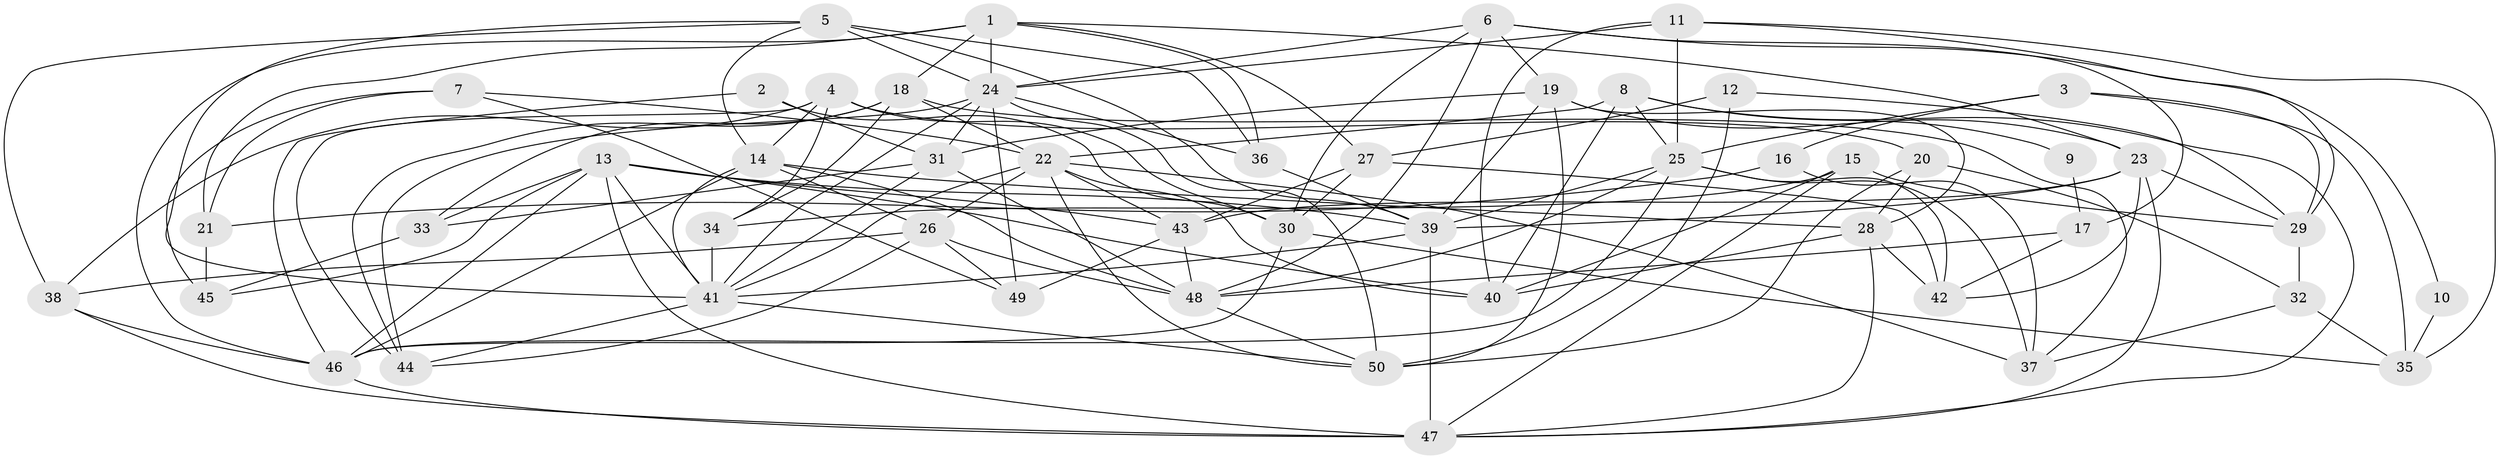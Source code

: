 // original degree distribution, {5: 0.16, 6: 0.05, 3: 0.29, 2: 0.11, 4: 0.32, 7: 0.05, 10: 0.01, 8: 0.01}
// Generated by graph-tools (version 1.1) at 2025/37/03/04/25 23:37:06]
// undirected, 50 vertices, 139 edges
graph export_dot {
  node [color=gray90,style=filled];
  1;
  2;
  3;
  4;
  5;
  6;
  7;
  8;
  9;
  10;
  11;
  12;
  13;
  14;
  15;
  16;
  17;
  18;
  19;
  20;
  21;
  22;
  23;
  24;
  25;
  26;
  27;
  28;
  29;
  30;
  31;
  32;
  33;
  34;
  35;
  36;
  37;
  38;
  39;
  40;
  41;
  42;
  43;
  44;
  45;
  46;
  47;
  48;
  49;
  50;
  1 -- 18 [weight=1.0];
  1 -- 21 [weight=1.0];
  1 -- 23 [weight=1.0];
  1 -- 24 [weight=1.0];
  1 -- 27 [weight=1.0];
  1 -- 36 [weight=1.0];
  1 -- 46 [weight=1.0];
  2 -- 30 [weight=1.0];
  2 -- 31 [weight=1.0];
  2 -- 46 [weight=1.0];
  3 -- 16 [weight=1.0];
  3 -- 25 [weight=1.0];
  3 -- 29 [weight=1.0];
  3 -- 35 [weight=1.0];
  4 -- 14 [weight=1.0];
  4 -- 20 [weight=1.0];
  4 -- 30 [weight=1.0];
  4 -- 34 [weight=1.0];
  4 -- 38 [weight=1.0];
  4 -- 44 [weight=1.0];
  5 -- 14 [weight=1.0];
  5 -- 24 [weight=1.0];
  5 -- 36 [weight=1.0];
  5 -- 38 [weight=1.0];
  5 -- 39 [weight=1.0];
  5 -- 41 [weight=1.0];
  6 -- 10 [weight=1.0];
  6 -- 17 [weight=1.0];
  6 -- 19 [weight=1.0];
  6 -- 24 [weight=1.0];
  6 -- 30 [weight=1.0];
  6 -- 48 [weight=1.0];
  7 -- 21 [weight=1.0];
  7 -- 22 [weight=1.0];
  7 -- 45 [weight=1.0];
  7 -- 49 [weight=1.0];
  8 -- 9 [weight=1.0];
  8 -- 22 [weight=1.0];
  8 -- 25 [weight=1.0];
  8 -- 40 [weight=1.0];
  8 -- 47 [weight=1.0];
  9 -- 17 [weight=1.0];
  10 -- 35 [weight=1.0];
  11 -- 24 [weight=1.0];
  11 -- 25 [weight=1.0];
  11 -- 29 [weight=1.0];
  11 -- 35 [weight=1.0];
  11 -- 40 [weight=1.0];
  12 -- 27 [weight=1.0];
  12 -- 29 [weight=1.0];
  12 -- 50 [weight=1.0];
  13 -- 33 [weight=1.0];
  13 -- 39 [weight=1.0];
  13 -- 40 [weight=1.0];
  13 -- 41 [weight=2.0];
  13 -- 43 [weight=1.0];
  13 -- 45 [weight=1.0];
  13 -- 46 [weight=1.0];
  13 -- 47 [weight=2.0];
  14 -- 26 [weight=1.0];
  14 -- 28 [weight=1.0];
  14 -- 41 [weight=1.0];
  14 -- 46 [weight=1.0];
  14 -- 48 [weight=1.0];
  15 -- 29 [weight=1.0];
  15 -- 34 [weight=1.0];
  15 -- 40 [weight=1.0];
  15 -- 47 [weight=1.0];
  16 -- 21 [weight=2.0];
  16 -- 37 [weight=1.0];
  17 -- 42 [weight=2.0];
  17 -- 48 [weight=1.0];
  18 -- 22 [weight=1.0];
  18 -- 33 [weight=1.0];
  18 -- 34 [weight=2.0];
  18 -- 37 [weight=1.0];
  18 -- 44 [weight=1.0];
  19 -- 23 [weight=1.0];
  19 -- 28 [weight=1.0];
  19 -- 31 [weight=1.0];
  19 -- 39 [weight=1.0];
  19 -- 50 [weight=1.0];
  20 -- 28 [weight=1.0];
  20 -- 32 [weight=1.0];
  20 -- 50 [weight=1.0];
  21 -- 45 [weight=1.0];
  22 -- 26 [weight=1.0];
  22 -- 37 [weight=1.0];
  22 -- 40 [weight=1.0];
  22 -- 41 [weight=1.0];
  22 -- 43 [weight=1.0];
  22 -- 50 [weight=1.0];
  23 -- 29 [weight=1.0];
  23 -- 39 [weight=2.0];
  23 -- 42 [weight=2.0];
  23 -- 43 [weight=1.0];
  23 -- 47 [weight=1.0];
  24 -- 31 [weight=1.0];
  24 -- 36 [weight=1.0];
  24 -- 41 [weight=1.0];
  24 -- 44 [weight=1.0];
  24 -- 49 [weight=1.0];
  24 -- 50 [weight=1.0];
  25 -- 37 [weight=1.0];
  25 -- 39 [weight=1.0];
  25 -- 42 [weight=1.0];
  25 -- 46 [weight=1.0];
  25 -- 48 [weight=1.0];
  26 -- 38 [weight=1.0];
  26 -- 44 [weight=1.0];
  26 -- 48 [weight=1.0];
  26 -- 49 [weight=1.0];
  27 -- 30 [weight=1.0];
  27 -- 42 [weight=1.0];
  27 -- 43 [weight=1.0];
  28 -- 40 [weight=1.0];
  28 -- 42 [weight=1.0];
  28 -- 47 [weight=1.0];
  29 -- 32 [weight=1.0];
  30 -- 35 [weight=1.0];
  30 -- 46 [weight=1.0];
  31 -- 33 [weight=1.0];
  31 -- 41 [weight=1.0];
  31 -- 48 [weight=1.0];
  32 -- 35 [weight=1.0];
  32 -- 37 [weight=1.0];
  33 -- 45 [weight=1.0];
  34 -- 41 [weight=1.0];
  36 -- 39 [weight=1.0];
  38 -- 46 [weight=1.0];
  38 -- 47 [weight=1.0];
  39 -- 41 [weight=1.0];
  39 -- 47 [weight=1.0];
  41 -- 44 [weight=1.0];
  41 -- 50 [weight=1.0];
  43 -- 48 [weight=1.0];
  43 -- 49 [weight=2.0];
  46 -- 47 [weight=1.0];
  48 -- 50 [weight=1.0];
}
